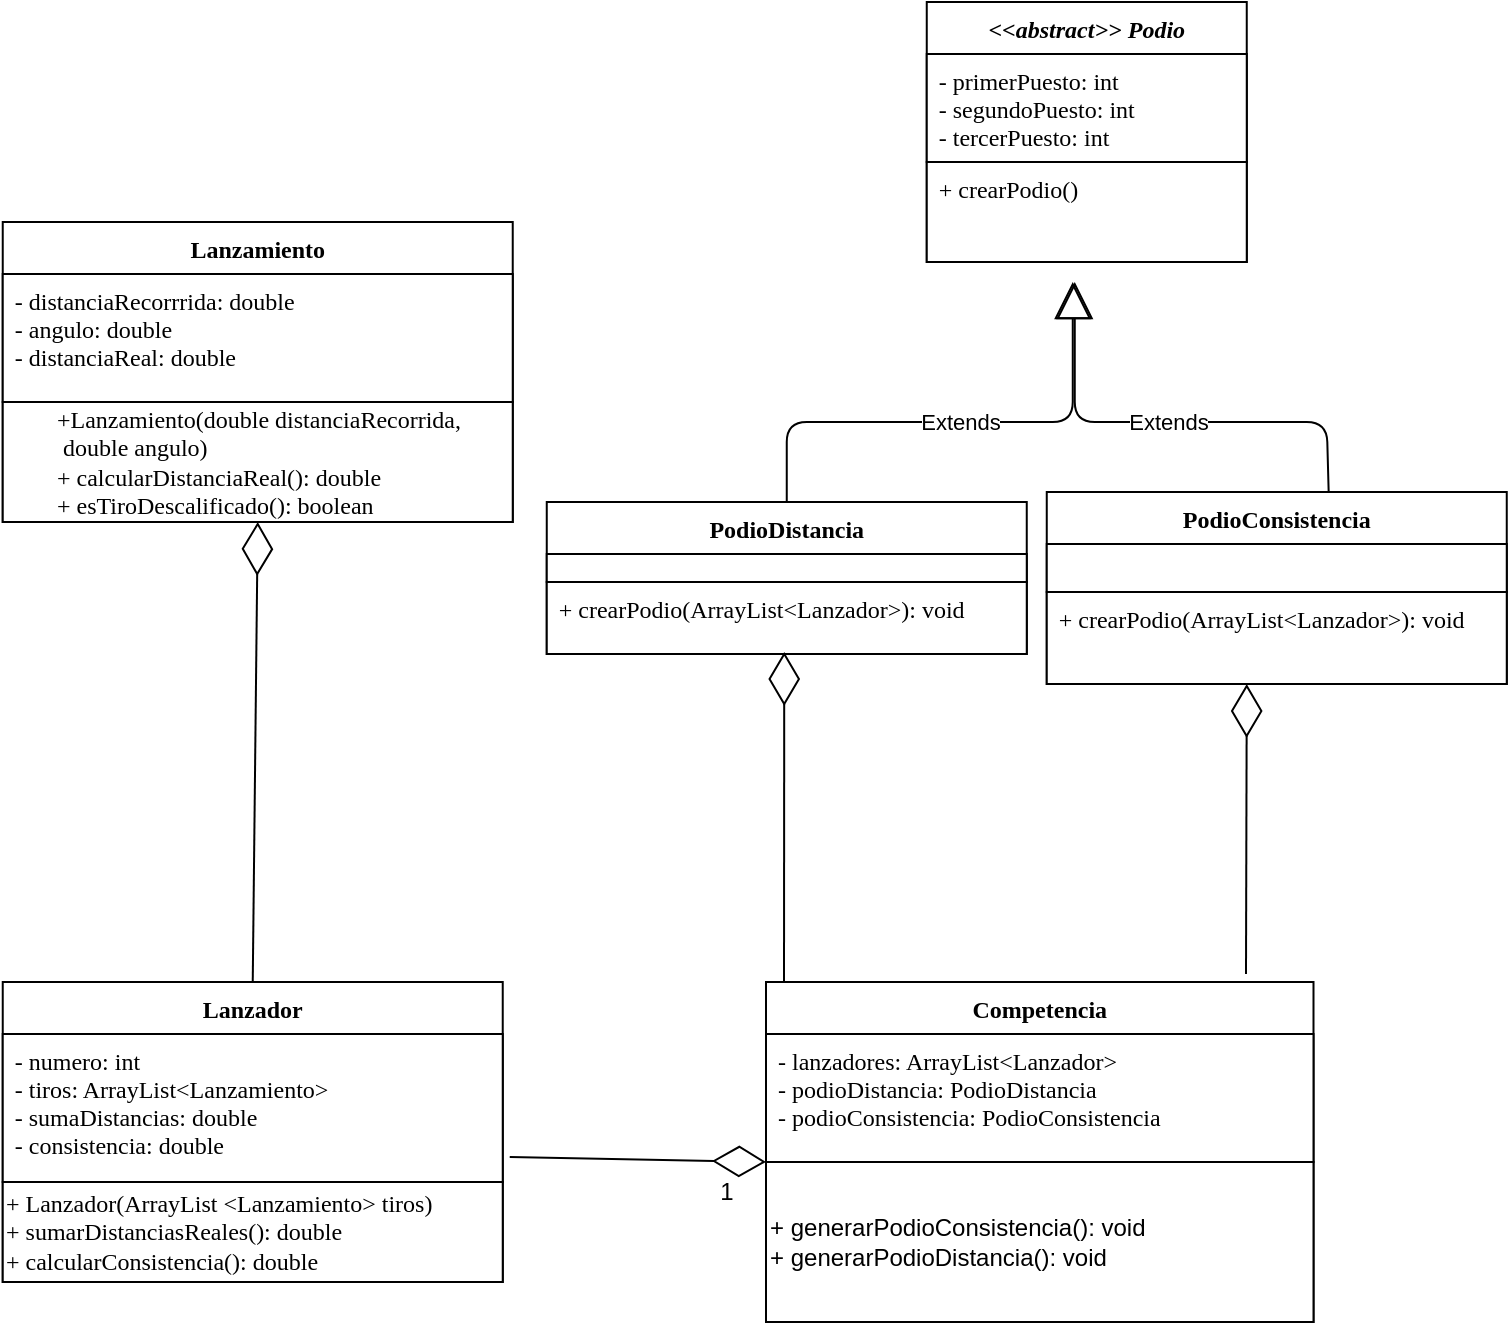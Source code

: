 <mxfile version="13.0.8" type="device"><diagram id="C5RBs43oDa-KdzZeNtuy" name="Page-1"><mxGraphModel dx="1019" dy="519" grid="1" gridSize="10" guides="1" tooltips="1" connect="1" arrows="1" fold="1" page="1" pageScale="1" pageWidth="827" pageHeight="1169" math="0" shadow="0"><root><mxCell id="WIyWlLk6GJQsqaUBKTNV-0"/><mxCell id="WIyWlLk6GJQsqaUBKTNV-1" parent="WIyWlLk6GJQsqaUBKTNV-0"/><mxCell id="wYGrB10tb7mcDv-9prrD-29" value="Extends" style="endArrow=block;endSize=16;endFill=0;html=1;exitX=0.5;exitY=0;exitDx=0;exitDy=0;" parent="WIyWlLk6GJQsqaUBKTNV-1" source="wYGrB10tb7mcDv-9prrD-5" edge="1"><mxGeometry width="160" relative="1" as="geometry"><mxPoint x="334.38" y="540" as="sourcePoint"/><mxPoint x="587.38" y="490" as="targetPoint"/><Array as="points"><mxPoint x="444.38" y="560"/><mxPoint x="587.38" y="560"/></Array></mxGeometry></mxCell><mxCell id="wYGrB10tb7mcDv-9prrD-36" value="Extends" style="endArrow=block;endSize=16;endFill=0;html=1;exitX=0.613;exitY=0.013;exitDx=0;exitDy=0;exitPerimeter=0;" parent="WIyWlLk6GJQsqaUBKTNV-1" source="wYGrB10tb7mcDv-9prrD-9" edge="1"><mxGeometry width="160" relative="1" as="geometry"><mxPoint x="454.38" y="610" as="sourcePoint"/><mxPoint x="588.38" y="490" as="targetPoint"/><Array as="points"><mxPoint x="714.38" y="560"/><mxPoint x="588.38" y="560"/></Array></mxGeometry></mxCell><mxCell id="wYGrB10tb7mcDv-9prrD-0" value="&lt;&lt;abstract&gt;&gt; Podio" style="swimlane;fontStyle=3;align=center;verticalAlign=top;childLayout=stackLayout;horizontal=1;startSize=26;horizontalStack=0;resizeParent=1;resizeParentMax=0;resizeLast=0;collapsible=1;marginBottom=0;fontFamily=Tahoma;" parent="WIyWlLk6GJQsqaUBKTNV-1" vertex="1"><mxGeometry x="514.38" y="350" width="160" height="130" as="geometry"/></mxCell><mxCell id="wYGrB10tb7mcDv-9prrD-1" value="- primerPuesto: int&#10;- segundoPuesto: int&#10;- tercerPuesto: int" style="text;strokeColor=#000000;fillColor=#ffffff;align=left;verticalAlign=top;spacingLeft=4;spacingRight=4;overflow=hidden;rotatable=0;points=[[0,0.5],[1,0.5]];portConstraint=eastwest;fontFamily=Tahoma;" parent="wYGrB10tb7mcDv-9prrD-0" vertex="1"><mxGeometry y="26" width="160" height="54" as="geometry"/></mxCell><mxCell id="wYGrB10tb7mcDv-9prrD-3" value="+ crearPodio()" style="text;strokeColor=#000000;fillColor=#ffffff;align=left;verticalAlign=top;spacingLeft=4;spacingRight=4;overflow=hidden;rotatable=0;points=[[0,0.5],[1,0.5]];portConstraint=eastwest;fontFamily=Tahoma;" parent="wYGrB10tb7mcDv-9prrD-0" vertex="1"><mxGeometry y="80" width="160" height="50" as="geometry"/></mxCell><mxCell id="wYGrB10tb7mcDv-9prrD-9" value="PodioConsistencia" style="swimlane;fontStyle=1;align=center;verticalAlign=top;childLayout=stackLayout;horizontal=1;startSize=26;horizontalStack=0;resizeParent=1;resizeParentMax=0;resizeLast=0;collapsible=1;marginBottom=0;fontFamily=Tahoma;" parent="WIyWlLk6GJQsqaUBKTNV-1" vertex="1"><mxGeometry x="574.38" y="595" width="230" height="96" as="geometry"/></mxCell><mxCell id="4CBLAt-kYy6L9D50-mOn-5" value="" style="rounded=0;whiteSpace=wrap;html=1;strokeColor=#000000;fillColor=#ffffff;gradientColor=none;" parent="wYGrB10tb7mcDv-9prrD-9" vertex="1"><mxGeometry y="26" width="230" height="24" as="geometry"/></mxCell><mxCell id="wYGrB10tb7mcDv-9prrD-12" value="+ crearPodio(ArrayList&lt;Lanzador&gt;): void" style="text;strokeColor=#000000;fillColor=#ffffff;align=left;verticalAlign=top;spacingLeft=4;spacingRight=4;overflow=hidden;rotatable=0;points=[[0,0.5],[1,0.5]];portConstraint=eastwest;fontFamily=Tahoma;" parent="wYGrB10tb7mcDv-9prrD-9" vertex="1"><mxGeometry y="50" width="230" height="46" as="geometry"/></mxCell><mxCell id="wYGrB10tb7mcDv-9prrD-5" value="PodioDistancia" style="swimlane;fontStyle=1;align=center;verticalAlign=top;childLayout=stackLayout;horizontal=1;startSize=26;horizontalStack=0;resizeParent=1;resizeParentMax=0;resizeLast=0;collapsible=1;marginBottom=0;fontFamily=Tahoma;" parent="WIyWlLk6GJQsqaUBKTNV-1" vertex="1"><mxGeometry x="324.38" y="600" width="240" height="76" as="geometry"/></mxCell><mxCell id="4CBLAt-kYy6L9D50-mOn-4" value="" style="rounded=0;whiteSpace=wrap;html=1;strokeColor=#000000;fillColor=#ffffff;gradientColor=none;" parent="wYGrB10tb7mcDv-9prrD-5" vertex="1"><mxGeometry y="26" width="240" height="14" as="geometry"/></mxCell><mxCell id="wYGrB10tb7mcDv-9prrD-8" value="+ crearPodio(ArrayList&lt;Lanzador&gt;): void" style="text;strokeColor=#000000;fillColor=#ffffff;align=left;verticalAlign=top;spacingLeft=4;spacingRight=4;overflow=hidden;rotatable=0;points=[[0,0.5],[1,0.5]];portConstraint=eastwest;fontFamily=Tahoma;" parent="wYGrB10tb7mcDv-9prrD-5" vertex="1"><mxGeometry y="40" width="240" height="36" as="geometry"/></mxCell><mxCell id="hUPpqh2FTZjvoGUBf3AM-18" value="Competencia" style="swimlane;fontStyle=1;align=center;verticalAlign=top;childLayout=stackLayout;horizontal=1;startSize=26;horizontalStack=0;resizeParent=1;resizeParentMax=0;resizeLast=0;collapsible=1;marginBottom=0;fontFamily=Tahoma;strokeColor=#000000;" parent="WIyWlLk6GJQsqaUBKTNV-1" vertex="1"><mxGeometry x="434" y="840" width="273.75" height="170" as="geometry"/></mxCell><mxCell id="hUPpqh2FTZjvoGUBf3AM-19" value="- lanzadores: ArrayList&lt;Lanzador&gt;&#10;- podioDistancia: PodioDistancia&#10;- podioConsistencia: PodioConsistencia" style="text;strokeColor=#000000;fillColor=#ffffff;align=left;verticalAlign=top;spacingLeft=4;spacingRight=4;overflow=hidden;rotatable=0;points=[[0,0.5],[1,0.5]];portConstraint=eastwest;fontFamily=Tahoma;" parent="hUPpqh2FTZjvoGUBf3AM-18" vertex="1"><mxGeometry y="26" width="273.75" height="64" as="geometry"/></mxCell><mxCell id="4CBLAt-kYy6L9D50-mOn-1" value="+ generarPodioConsistencia(): void&lt;br&gt;+ generarPodioDistancia(): void" style="rounded=0;whiteSpace=wrap;html=1;fillColor=#ffffff;align=left;" parent="hUPpqh2FTZjvoGUBf3AM-18" vertex="1"><mxGeometry y="90" width="273.75" height="80" as="geometry"/></mxCell><mxCell id="dhitOAN0b6jAO4Rujdqe-2" value="" style="endArrow=diamondThin;endFill=0;endSize=24;html=1;entryX=0;entryY=0;entryDx=0;entryDy=0;exitX=1.014;exitY=0.831;exitDx=0;exitDy=0;exitPerimeter=0;" edge="1" parent="WIyWlLk6GJQsqaUBKTNV-1" source="dhitOAN0b6jAO4Rujdqe-8" target="4CBLAt-kYy6L9D50-mOn-1"><mxGeometry width="160" relative="1" as="geometry"><mxPoint x="172" y="852" as="sourcePoint"/><mxPoint x="171.875" y="1020" as="targetPoint"/></mxGeometry></mxCell><mxCell id="dhitOAN0b6jAO4Rujdqe-3" value="" style="endArrow=diamondThin;endFill=0;endSize=24;html=1;entryX=0.5;entryY=1;entryDx=0;entryDy=0;exitX=0.5;exitY=0;exitDx=0;exitDy=0;" edge="1" parent="WIyWlLk6GJQsqaUBKTNV-1" target="dhitOAN0b6jAO4Rujdqe-10" source="dhitOAN0b6jAO4Rujdqe-7"><mxGeometry width="160" relative="1" as="geometry"><mxPoint x="289.38" y="759" as="sourcePoint"/><mxPoint x="416.38" y="783" as="targetPoint"/></mxGeometry></mxCell><mxCell id="dhitOAN0b6jAO4Rujdqe-4" value="3...N" style="text;html=1;align=center;verticalAlign=middle;resizable=0;points=[];autosize=1;" vertex="1" parent="WIyWlLk6GJQsqaUBKTNV-1"><mxGeometry x="179.38" y="870" width="40" height="20" as="geometry"/></mxCell><mxCell id="dhitOAN0b6jAO4Rujdqe-5" value="1" style="text;html=1;align=center;verticalAlign=middle;resizable=0;points=[];autosize=1;" vertex="1" parent="WIyWlLk6GJQsqaUBKTNV-1"><mxGeometry x="404" y="935" width="20" height="20" as="geometry"/></mxCell><mxCell id="dhitOAN0b6jAO4Rujdqe-6" value="3" style="text;html=1;align=center;verticalAlign=middle;resizable=0;points=[];autosize=1;" vertex="1" parent="WIyWlLk6GJQsqaUBKTNV-1"><mxGeometry x="189.38" y="565" width="20" height="20" as="geometry"/></mxCell><mxCell id="dhitOAN0b6jAO4Rujdqe-7" value="Lanzador" style="swimlane;fontStyle=1;align=center;verticalAlign=top;childLayout=stackLayout;horizontal=1;startSize=26;horizontalStack=0;resizeParent=1;resizeLast=0;collapsible=1;marginBottom=0;rounded=0;shadow=0;strokeWidth=1;fontFamily=Tahoma;" vertex="1" parent="WIyWlLk6GJQsqaUBKTNV-1"><mxGeometry x="52.37" y="840" width="250" height="150" as="geometry"><mxRectangle x="230" y="140" width="160" height="26" as="alternateBounds"/></mxGeometry></mxCell><mxCell id="dhitOAN0b6jAO4Rujdqe-8" value="- numero: int&#10;- tiros: ArrayList&lt;Lanzamiento&gt;&#10;- sumaDistancias: double&#10;&#9;- consistencia: double" style="text;align=left;verticalAlign=top;spacingLeft=4;spacingRight=4;overflow=hidden;rotatable=0;points=[[0,0.5],[1,0.5]];portConstraint=eastwest;rounded=0;shadow=0;html=0;fontFamily=Tahoma;fillColor=#ffffff;strokeColor=#000000;" vertex="1" parent="dhitOAN0b6jAO4Rujdqe-7"><mxGeometry y="26" width="250" height="74" as="geometry"/></mxCell><mxCell id="dhitOAN0b6jAO4Rujdqe-9" value="&lt;font face=&quot;Tahoma&quot;&gt;&lt;span&gt;+ Lanzador(ArrayList &amp;lt;Lanzamiento&amp;gt; tiros)&lt;br&gt;+ sumarDistanciasReales(): double&lt;/span&gt;&lt;br&gt;&lt;/font&gt;&lt;div&gt;&lt;span&gt;&lt;font face=&quot;Tahoma&quot;&gt;+ calcularConsistencia(): double&lt;/font&gt;&lt;/span&gt;&lt;/div&gt;" style="text;html=1;align=left;verticalAlign=middle;resizable=0;points=[];autosize=1;strokeColor=#000000;fillColor=#ffffff;" vertex="1" parent="dhitOAN0b6jAO4Rujdqe-7"><mxGeometry y="100" width="250" height="50" as="geometry"/></mxCell><mxCell id="dhitOAN0b6jAO4Rujdqe-17" value="" style="endArrow=diamondThin;endFill=0;endSize=24;html=1;entryX=0.5;entryY=1;entryDx=0;entryDy=0;" edge="1" parent="WIyWlLk6GJQsqaUBKTNV-1"><mxGeometry width="160" relative="1" as="geometry"><mxPoint x="443" y="840" as="sourcePoint"/><mxPoint x="443.13" y="675" as="targetPoint"/></mxGeometry></mxCell><mxCell id="dhitOAN0b6jAO4Rujdqe-18" value="" style="endArrow=diamondThin;endFill=0;endSize=24;html=1;entryX=0.5;entryY=1;entryDx=0;entryDy=0;" edge="1" parent="WIyWlLk6GJQsqaUBKTNV-1"><mxGeometry width="160" relative="1" as="geometry"><mxPoint x="674" y="836" as="sourcePoint"/><mxPoint x="674.38" y="691" as="targetPoint"/></mxGeometry></mxCell><mxCell id="dhitOAN0b6jAO4Rujdqe-10" value="Lanzamiento" style="swimlane;fontStyle=1;align=center;verticalAlign=top;childLayout=stackLayout;horizontal=1;startSize=26;horizontalStack=0;resizeParent=1;resizeLast=0;collapsible=1;marginBottom=0;rounded=0;shadow=0;strokeWidth=1;fontFamily=Tahoma;" vertex="1" parent="WIyWlLk6GJQsqaUBKTNV-1"><mxGeometry x="52.37" y="460" width="255" height="150" as="geometry"><mxRectangle x="550" y="140" width="160" height="26" as="alternateBounds"/></mxGeometry></mxCell><mxCell id="dhitOAN0b6jAO4Rujdqe-11" value="- distanciaRecorrrida: double&#10;- angulo: double&#10;- distanciaReal: double&#10;" style="text;align=left;verticalAlign=top;spacingLeft=4;spacingRight=4;overflow=hidden;rotatable=0;points=[[0,0.5],[1,0.5]];portConstraint=eastwest;rounded=0;shadow=0;html=0;fontFamily=Tahoma;fillColor=#ffffff;strokeColor=#000000;" vertex="1" parent="dhitOAN0b6jAO4Rujdqe-10"><mxGeometry y="26" width="255" height="64" as="geometry"/></mxCell><mxCell id="dhitOAN0b6jAO4Rujdqe-12" value="&lt;div style=&quot;text-align: left&quot;&gt;&lt;/div&gt;&lt;font face=&quot;Tahoma&quot;&gt;&lt;div style=&quot;text-align: left&quot;&gt;&lt;span&gt;+Lanzamiento(double distanciaRecorrida,&lt;/span&gt;&lt;/div&gt;&lt;div style=&quot;text-align: left&quot;&gt;&lt;span&gt;&amp;nbsp;double angulo)&lt;/span&gt;&lt;/div&gt;&lt;div style=&quot;text-align: left&quot;&gt;&lt;span&gt;+ calcularDistanciaReal(): double&lt;/span&gt;&lt;/div&gt;&lt;div style=&quot;text-align: left&quot;&gt;&lt;span&gt;+&amp;nbsp;&lt;/span&gt;&lt;span&gt;esTiroDescalificado(): boolean&lt;/span&gt;&lt;/div&gt;&lt;/font&gt;" style="text;html=1;align=center;verticalAlign=middle;resizable=0;points=[];autosize=1;fillColor=#ffffff;strokeColor=#000000;" vertex="1" parent="dhitOAN0b6jAO4Rujdqe-10"><mxGeometry y="90" width="255" height="60" as="geometry"/></mxCell></root></mxGraphModel></diagram></mxfile>
